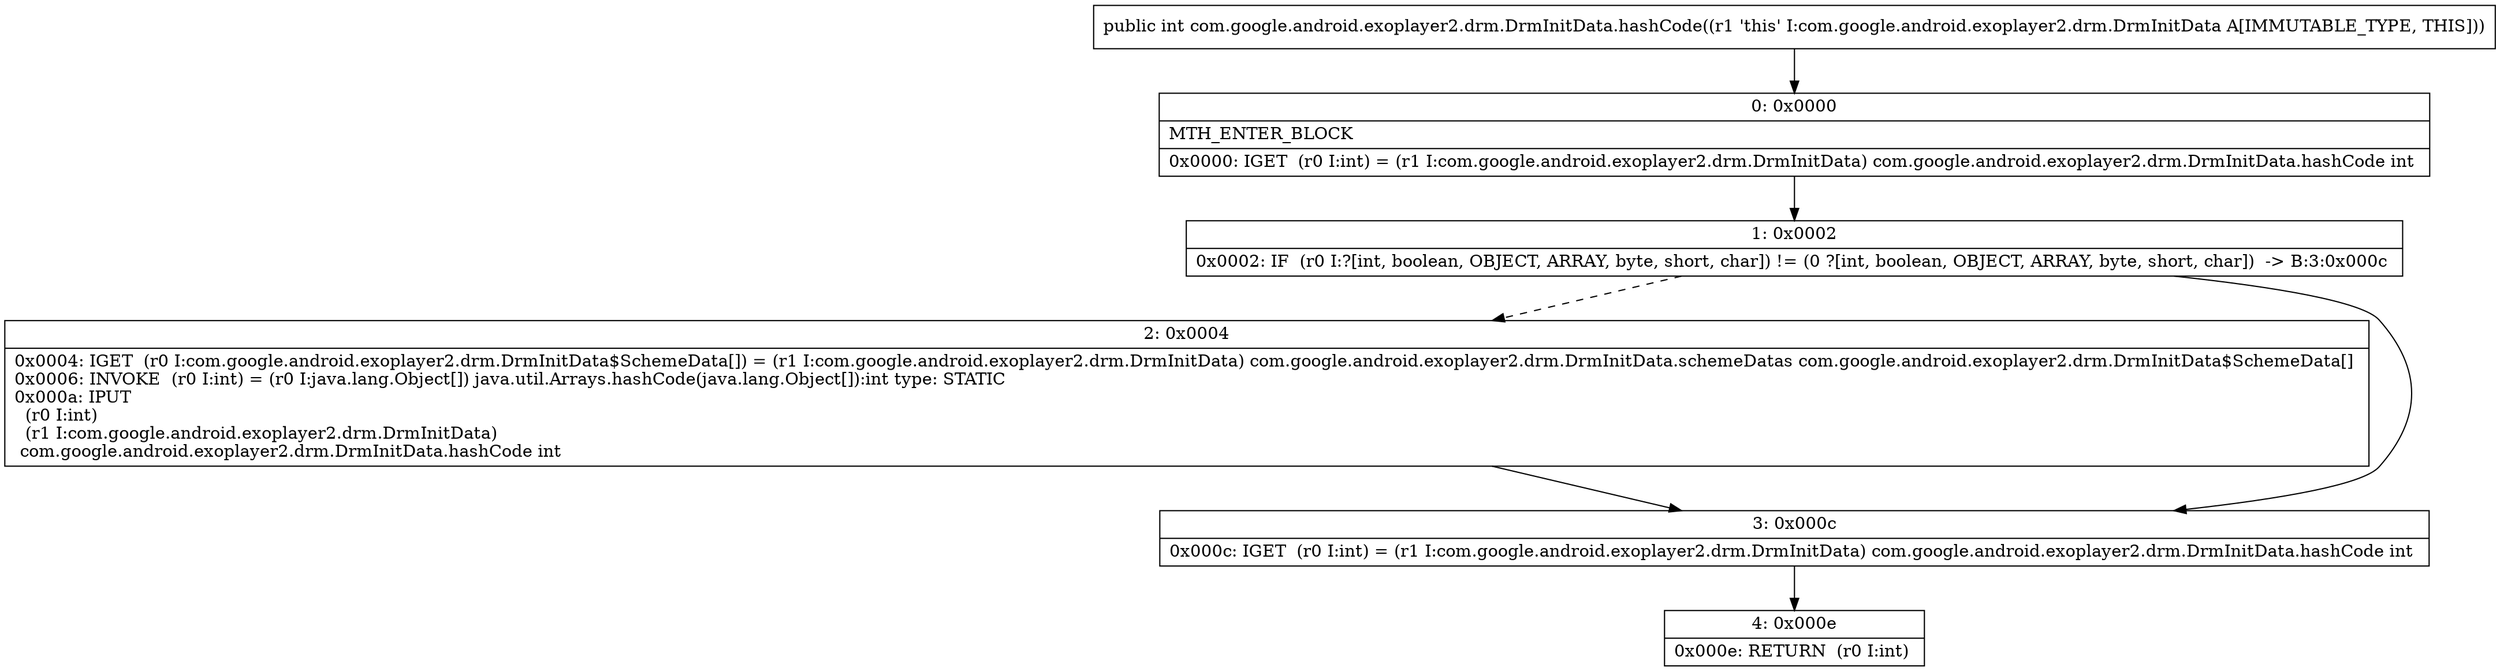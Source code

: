 digraph "CFG forcom.google.android.exoplayer2.drm.DrmInitData.hashCode()I" {
Node_0 [shape=record,label="{0\:\ 0x0000|MTH_ENTER_BLOCK\l|0x0000: IGET  (r0 I:int) = (r1 I:com.google.android.exoplayer2.drm.DrmInitData) com.google.android.exoplayer2.drm.DrmInitData.hashCode int \l}"];
Node_1 [shape=record,label="{1\:\ 0x0002|0x0002: IF  (r0 I:?[int, boolean, OBJECT, ARRAY, byte, short, char]) != (0 ?[int, boolean, OBJECT, ARRAY, byte, short, char])  \-\> B:3:0x000c \l}"];
Node_2 [shape=record,label="{2\:\ 0x0004|0x0004: IGET  (r0 I:com.google.android.exoplayer2.drm.DrmInitData$SchemeData[]) = (r1 I:com.google.android.exoplayer2.drm.DrmInitData) com.google.android.exoplayer2.drm.DrmInitData.schemeDatas com.google.android.exoplayer2.drm.DrmInitData$SchemeData[] \l0x0006: INVOKE  (r0 I:int) = (r0 I:java.lang.Object[]) java.util.Arrays.hashCode(java.lang.Object[]):int type: STATIC \l0x000a: IPUT  \l  (r0 I:int)\l  (r1 I:com.google.android.exoplayer2.drm.DrmInitData)\l com.google.android.exoplayer2.drm.DrmInitData.hashCode int \l}"];
Node_3 [shape=record,label="{3\:\ 0x000c|0x000c: IGET  (r0 I:int) = (r1 I:com.google.android.exoplayer2.drm.DrmInitData) com.google.android.exoplayer2.drm.DrmInitData.hashCode int \l}"];
Node_4 [shape=record,label="{4\:\ 0x000e|0x000e: RETURN  (r0 I:int) \l}"];
MethodNode[shape=record,label="{public int com.google.android.exoplayer2.drm.DrmInitData.hashCode((r1 'this' I:com.google.android.exoplayer2.drm.DrmInitData A[IMMUTABLE_TYPE, THIS])) }"];
MethodNode -> Node_0;
Node_0 -> Node_1;
Node_1 -> Node_2[style=dashed];
Node_1 -> Node_3;
Node_2 -> Node_3;
Node_3 -> Node_4;
}

